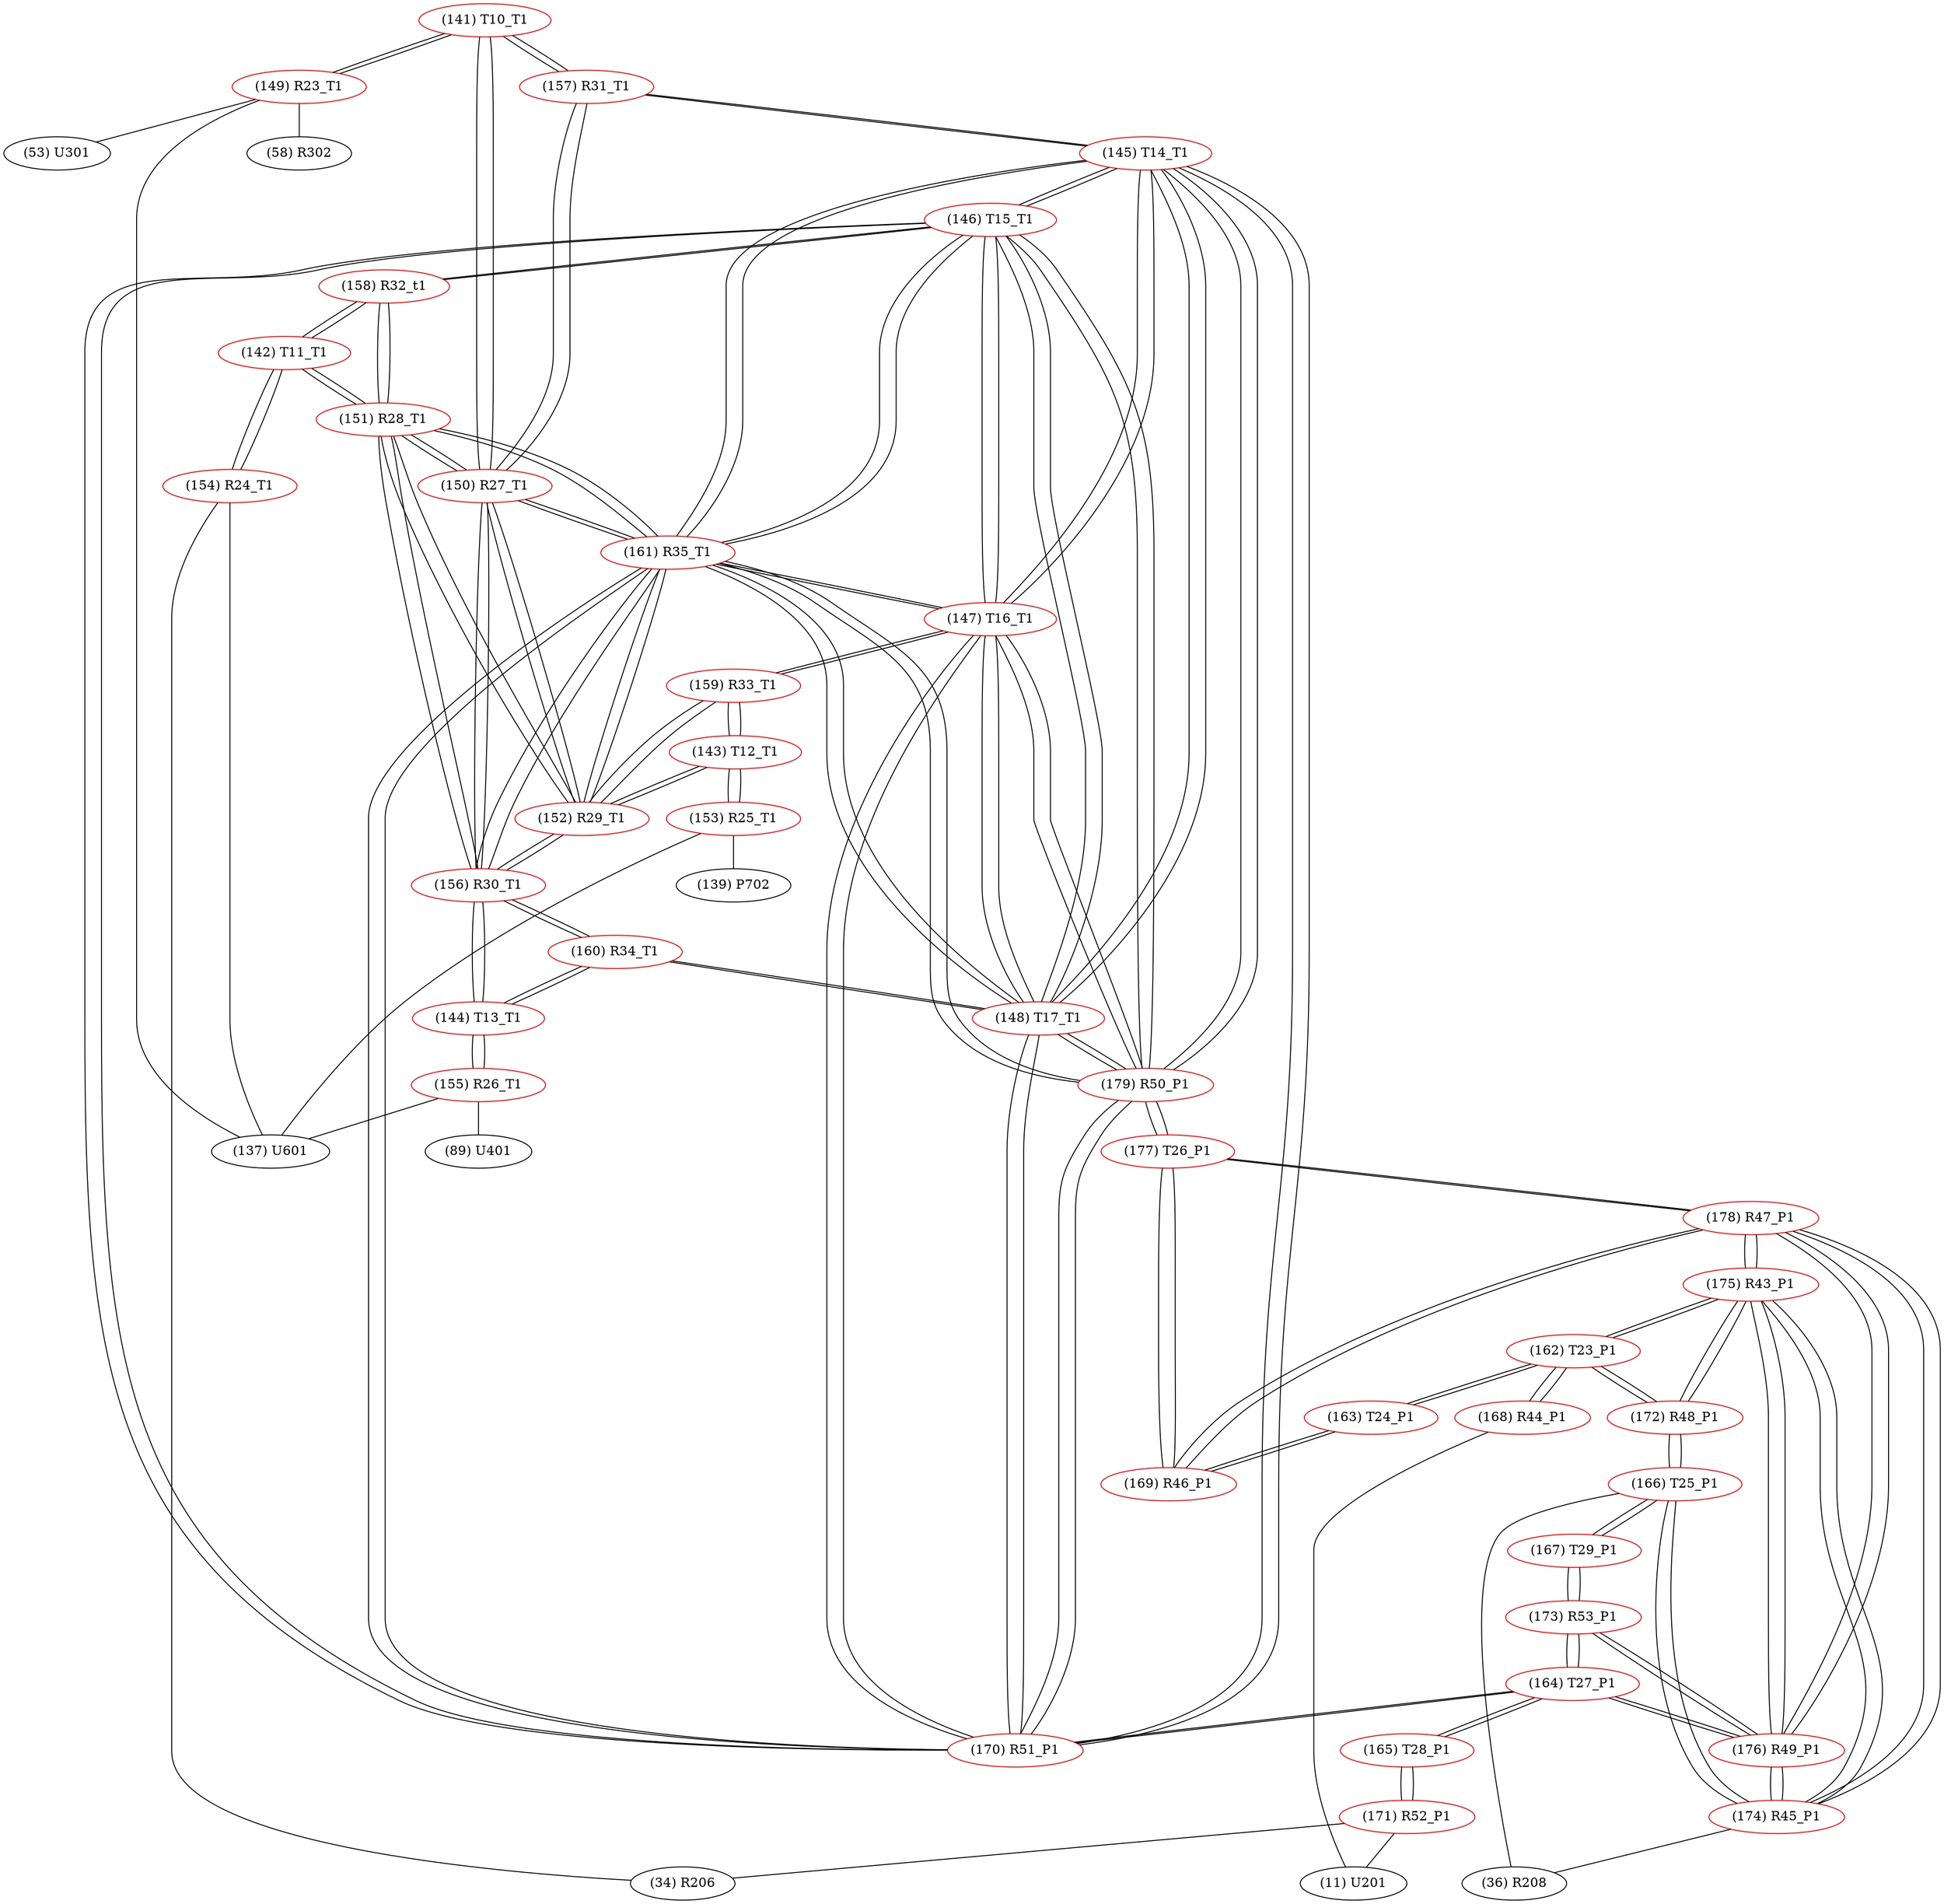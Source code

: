 graph {
	141 [label="(141) T10_T1" color=red]
	149 [label="(149) R23_T1"]
	157 [label="(157) R31_T1"]
	150 [label="(150) R27_T1"]
	142 [label="(142) T11_T1" color=red]
	154 [label="(154) R24_T1"]
	151 [label="(151) R28_T1"]
	158 [label="(158) R32_t1"]
	143 [label="(143) T12_T1" color=red]
	159 [label="(159) R33_T1"]
	152 [label="(152) R29_T1"]
	153 [label="(153) R25_T1"]
	144 [label="(144) T13_T1" color=red]
	156 [label="(156) R30_T1"]
	160 [label="(160) R34_T1"]
	155 [label="(155) R26_T1"]
	145 [label="(145) T14_T1" color=red]
	157 [label="(157) R31_T1"]
	170 [label="(170) R51_P1"]
	179 [label="(179) R50_P1"]
	148 [label="(148) T17_T1"]
	161 [label="(161) R35_T1"]
	147 [label="(147) T16_T1"]
	146 [label="(146) T15_T1"]
	146 [label="(146) T15_T1" color=red]
	158 [label="(158) R32_t1"]
	170 [label="(170) R51_P1"]
	179 [label="(179) R50_P1"]
	148 [label="(148) T17_T1"]
	161 [label="(161) R35_T1"]
	147 [label="(147) T16_T1"]
	145 [label="(145) T14_T1"]
	147 [label="(147) T16_T1" color=red]
	159 [label="(159) R33_T1"]
	170 [label="(170) R51_P1"]
	179 [label="(179) R50_P1"]
	148 [label="(148) T17_T1"]
	161 [label="(161) R35_T1"]
	146 [label="(146) T15_T1"]
	145 [label="(145) T14_T1"]
	148 [label="(148) T17_T1" color=red]
	160 [label="(160) R34_T1"]
	170 [label="(170) R51_P1"]
	179 [label="(179) R50_P1"]
	161 [label="(161) R35_T1"]
	147 [label="(147) T16_T1"]
	146 [label="(146) T15_T1"]
	145 [label="(145) T14_T1"]
	149 [label="(149) R23_T1" color=red]
	53 [label="(53) U301"]
	137 [label="(137) U601"]
	58 [label="(58) R302"]
	141 [label="(141) T10_T1"]
	150 [label="(150) R27_T1" color=red]
	156 [label="(156) R30_T1"]
	161 [label="(161) R35_T1"]
	152 [label="(152) R29_T1"]
	151 [label="(151) R28_T1"]
	141 [label="(141) T10_T1"]
	157 [label="(157) R31_T1"]
	151 [label="(151) R28_T1" color=red]
	156 [label="(156) R30_T1"]
	161 [label="(161) R35_T1"]
	152 [label="(152) R29_T1"]
	150 [label="(150) R27_T1"]
	142 [label="(142) T11_T1"]
	158 [label="(158) R32_t1"]
	152 [label="(152) R29_T1" color=red]
	156 [label="(156) R30_T1"]
	161 [label="(161) R35_T1"]
	151 [label="(151) R28_T1"]
	150 [label="(150) R27_T1"]
	159 [label="(159) R33_T1"]
	143 [label="(143) T12_T1"]
	153 [label="(153) R25_T1" color=red]
	139 [label="(139) P702"]
	137 [label="(137) U601"]
	143 [label="(143) T12_T1"]
	154 [label="(154) R24_T1" color=red]
	34 [label="(34) R206"]
	137 [label="(137) U601"]
	142 [label="(142) T11_T1"]
	155 [label="(155) R26_T1" color=red]
	137 [label="(137) U601"]
	89 [label="(89) U401"]
	144 [label="(144) T13_T1"]
	156 [label="(156) R30_T1" color=red]
	161 [label="(161) R35_T1"]
	152 [label="(152) R29_T1"]
	151 [label="(151) R28_T1"]
	150 [label="(150) R27_T1"]
	160 [label="(160) R34_T1"]
	144 [label="(144) T13_T1"]
	157 [label="(157) R31_T1" color=red]
	141 [label="(141) T10_T1"]
	150 [label="(150) R27_T1"]
	145 [label="(145) T14_T1"]
	158 [label="(158) R32_t1" color=red]
	146 [label="(146) T15_T1"]
	142 [label="(142) T11_T1"]
	151 [label="(151) R28_T1"]
	159 [label="(159) R33_T1" color=red]
	147 [label="(147) T16_T1"]
	152 [label="(152) R29_T1"]
	143 [label="(143) T12_T1"]
	160 [label="(160) R34_T1" color=red]
	148 [label="(148) T17_T1"]
	156 [label="(156) R30_T1"]
	144 [label="(144) T13_T1"]
	161 [label="(161) R35_T1" color=red]
	156 [label="(156) R30_T1"]
	152 [label="(152) R29_T1"]
	151 [label="(151) R28_T1"]
	150 [label="(150) R27_T1"]
	170 [label="(170) R51_P1"]
	179 [label="(179) R50_P1"]
	148 [label="(148) T17_T1"]
	147 [label="(147) T16_T1"]
	146 [label="(146) T15_T1"]
	145 [label="(145) T14_T1"]
	162 [label="(162) T23_P1" color=red]
	172 [label="(172) R48_P1"]
	175 [label="(175) R43_P1"]
	163 [label="(163) T24_P1"]
	168 [label="(168) R44_P1"]
	163 [label="(163) T24_P1" color=red]
	169 [label="(169) R46_P1"]
	162 [label="(162) T23_P1"]
	164 [label="(164) T27_P1" color=red]
	170 [label="(170) R51_P1"]
	165 [label="(165) T28_P1"]
	173 [label="(173) R53_P1"]
	176 [label="(176) R49_P1"]
	165 [label="(165) T28_P1" color=red]
	171 [label="(171) R52_P1"]
	164 [label="(164) T27_P1"]
	166 [label="(166) T25_P1" color=red]
	167 [label="(167) T29_P1"]
	172 [label="(172) R48_P1"]
	174 [label="(174) R45_P1"]
	36 [label="(36) R208"]
	167 [label="(167) T29_P1" color=red]
	166 [label="(166) T25_P1"]
	173 [label="(173) R53_P1"]
	168 [label="(168) R44_P1" color=red]
	11 [label="(11) U201"]
	162 [label="(162) T23_P1"]
	169 [label="(169) R46_P1" color=red]
	177 [label="(177) T26_P1"]
	178 [label="(178) R47_P1"]
	163 [label="(163) T24_P1"]
	170 [label="(170) R51_P1" color=red]
	164 [label="(164) T27_P1"]
	179 [label="(179) R50_P1"]
	148 [label="(148) T17_T1"]
	161 [label="(161) R35_T1"]
	147 [label="(147) T16_T1"]
	146 [label="(146) T15_T1"]
	145 [label="(145) T14_T1"]
	171 [label="(171) R52_P1" color=red]
	11 [label="(11) U201"]
	34 [label="(34) R206"]
	165 [label="(165) T28_P1"]
	172 [label="(172) R48_P1" color=red]
	166 [label="(166) T25_P1"]
	162 [label="(162) T23_P1"]
	175 [label="(175) R43_P1"]
	173 [label="(173) R53_P1" color=red]
	167 [label="(167) T29_P1"]
	164 [label="(164) T27_P1"]
	176 [label="(176) R49_P1"]
	174 [label="(174) R45_P1" color=red]
	178 [label="(178) R47_P1"]
	175 [label="(175) R43_P1"]
	176 [label="(176) R49_P1"]
	166 [label="(166) T25_P1"]
	36 [label="(36) R208"]
	175 [label="(175) R43_P1" color=red]
	172 [label="(172) R48_P1"]
	162 [label="(162) T23_P1"]
	178 [label="(178) R47_P1"]
	174 [label="(174) R45_P1"]
	176 [label="(176) R49_P1"]
	176 [label="(176) R49_P1" color=red]
	178 [label="(178) R47_P1"]
	174 [label="(174) R45_P1"]
	175 [label="(175) R43_P1"]
	164 [label="(164) T27_P1"]
	173 [label="(173) R53_P1"]
	177 [label="(177) T26_P1" color=red]
	179 [label="(179) R50_P1"]
	169 [label="(169) R46_P1"]
	178 [label="(178) R47_P1"]
	178 [label="(178) R47_P1" color=red]
	174 [label="(174) R45_P1"]
	175 [label="(175) R43_P1"]
	176 [label="(176) R49_P1"]
	177 [label="(177) T26_P1"]
	169 [label="(169) R46_P1"]
	179 [label="(179) R50_P1" color=red]
	177 [label="(177) T26_P1"]
	170 [label="(170) R51_P1"]
	148 [label="(148) T17_T1"]
	161 [label="(161) R35_T1"]
	147 [label="(147) T16_T1"]
	146 [label="(146) T15_T1"]
	145 [label="(145) T14_T1"]
	141 -- 149
	141 -- 157
	141 -- 150
	142 -- 154
	142 -- 151
	142 -- 158
	143 -- 159
	143 -- 152
	143 -- 153
	144 -- 156
	144 -- 160
	144 -- 155
	145 -- 157
	145 -- 170
	145 -- 179
	145 -- 148
	145 -- 161
	145 -- 147
	145 -- 146
	146 -- 158
	146 -- 170
	146 -- 179
	146 -- 148
	146 -- 161
	146 -- 147
	146 -- 145
	147 -- 159
	147 -- 170
	147 -- 179
	147 -- 148
	147 -- 161
	147 -- 146
	147 -- 145
	148 -- 160
	148 -- 170
	148 -- 179
	148 -- 161
	148 -- 147
	148 -- 146
	148 -- 145
	149 -- 53
	149 -- 137
	149 -- 58
	149 -- 141
	150 -- 156
	150 -- 161
	150 -- 152
	150 -- 151
	150 -- 141
	150 -- 157
	151 -- 156
	151 -- 161
	151 -- 152
	151 -- 150
	151 -- 142
	151 -- 158
	152 -- 156
	152 -- 161
	152 -- 151
	152 -- 150
	152 -- 159
	152 -- 143
	153 -- 139
	153 -- 137
	153 -- 143
	154 -- 34
	154 -- 137
	154 -- 142
	155 -- 137
	155 -- 89
	155 -- 144
	156 -- 161
	156 -- 152
	156 -- 151
	156 -- 150
	156 -- 160
	156 -- 144
	157 -- 141
	157 -- 150
	157 -- 145
	158 -- 146
	158 -- 142
	158 -- 151
	159 -- 147
	159 -- 152
	159 -- 143
	160 -- 148
	160 -- 156
	160 -- 144
	161 -- 156
	161 -- 152
	161 -- 151
	161 -- 150
	161 -- 170
	161 -- 179
	161 -- 148
	161 -- 147
	161 -- 146
	161 -- 145
	162 -- 172
	162 -- 175
	162 -- 163
	162 -- 168
	163 -- 169
	163 -- 162
	164 -- 170
	164 -- 165
	164 -- 173
	164 -- 176
	165 -- 171
	165 -- 164
	166 -- 167
	166 -- 172
	166 -- 174
	166 -- 36
	167 -- 166
	167 -- 173
	168 -- 11
	168 -- 162
	169 -- 177
	169 -- 178
	169 -- 163
	170 -- 164
	170 -- 179
	170 -- 148
	170 -- 161
	170 -- 147
	170 -- 146
	170 -- 145
	171 -- 11
	171 -- 34
	171 -- 165
	172 -- 166
	172 -- 162
	172 -- 175
	173 -- 167
	173 -- 164
	173 -- 176
	174 -- 178
	174 -- 175
	174 -- 176
	174 -- 166
	174 -- 36
	175 -- 172
	175 -- 162
	175 -- 178
	175 -- 174
	175 -- 176
	176 -- 178
	176 -- 174
	176 -- 175
	176 -- 164
	176 -- 173
	177 -- 179
	177 -- 169
	177 -- 178
	178 -- 174
	178 -- 175
	178 -- 176
	178 -- 177
	178 -- 169
	179 -- 177
	179 -- 170
	179 -- 148
	179 -- 161
	179 -- 147
	179 -- 146
	179 -- 145
}